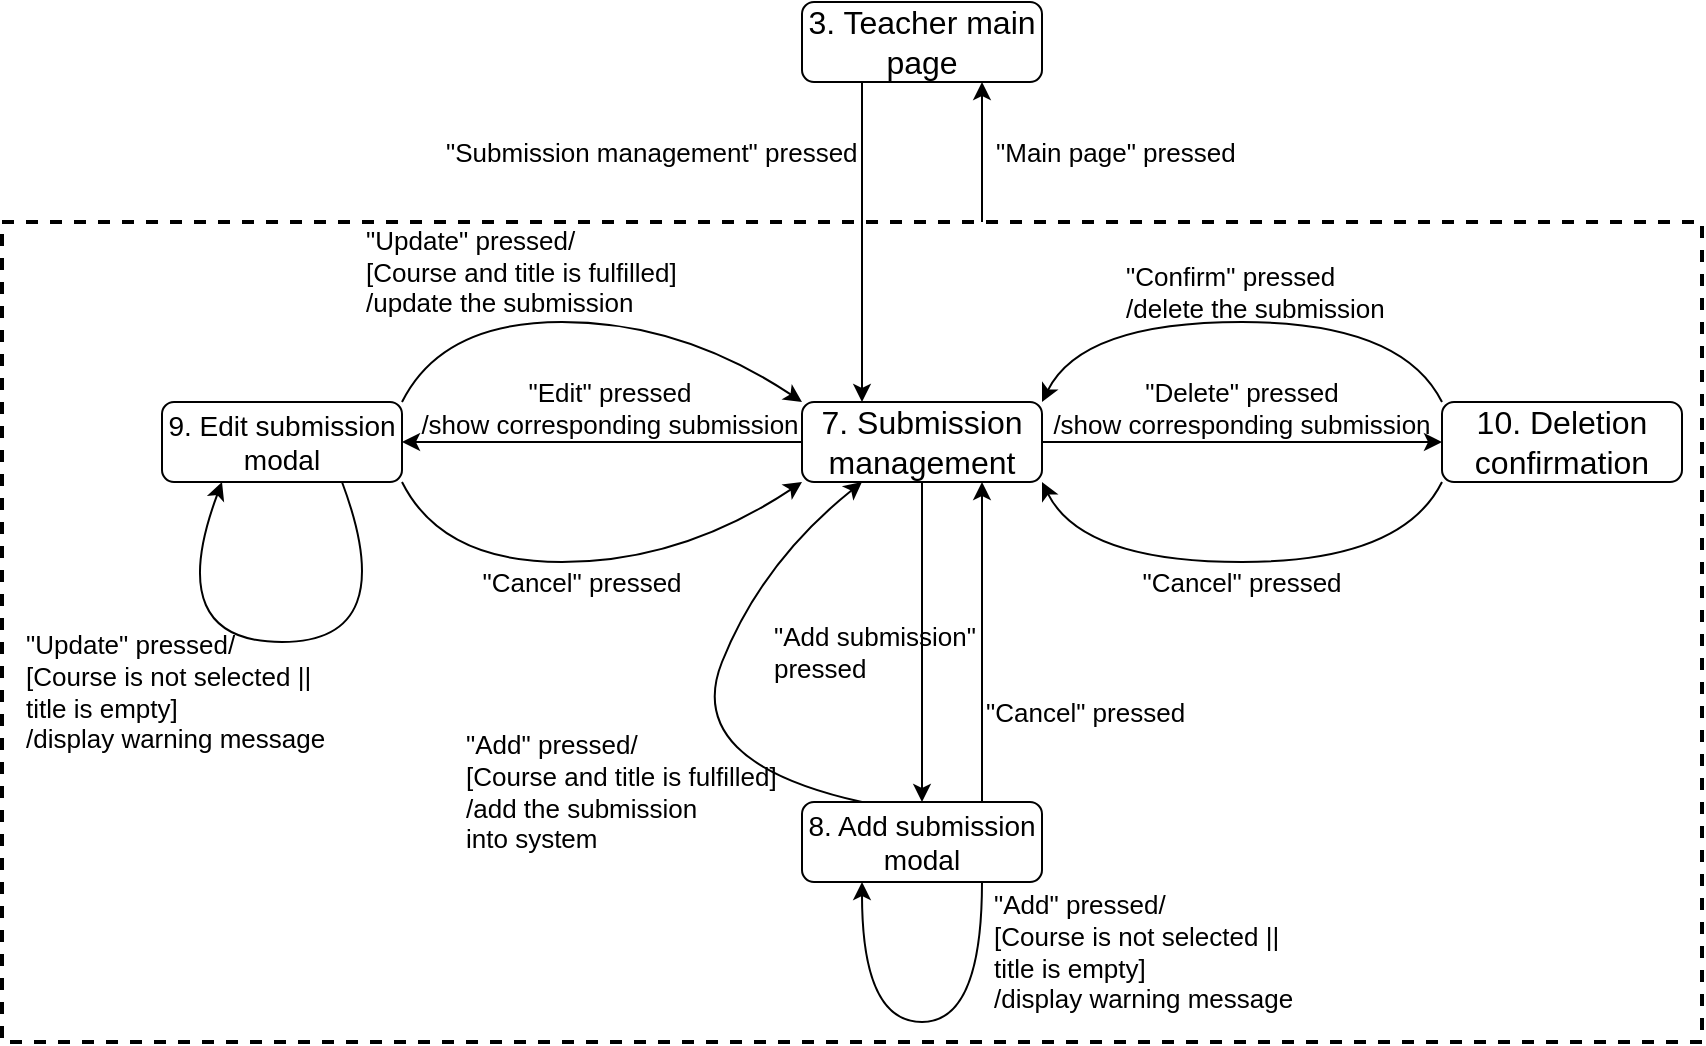 <mxfile version="12.6.5" type="device"><diagram id="IkaznP3qzCm3B718_ya7" name="第 1 页"><mxGraphModel dx="1086" dy="806" grid="1" gridSize="10" guides="1" tooltips="1" connect="1" arrows="1" fold="1" page="1" pageScale="1" pageWidth="1169" pageHeight="827" math="0" shadow="0"><root><mxCell id="0"/><mxCell id="1" parent="0"/><mxCell id="i8pSeYbWOi8l1O1kcmU4-1" value="" style="rounded=0;whiteSpace=wrap;html=1;fillColor=none;dashed=1;strokeWidth=2;" vertex="1" parent="1"><mxGeometry x="240" y="150" width="850" height="410" as="geometry"/></mxCell><mxCell id="oi1giu852-D6zP3ifSK6-3" style="edgeStyle=orthogonalEdgeStyle;rounded=0;orthogonalLoop=1;jettySize=auto;html=1;" parent="1" source="oi1giu852-D6zP3ifSK6-1" target="oi1giu852-D6zP3ifSK6-2" edge="1"><mxGeometry relative="1" as="geometry"/></mxCell><mxCell id="oi1giu852-D6zP3ifSK6-10" style="edgeStyle=orthogonalEdgeStyle;rounded=0;orthogonalLoop=1;jettySize=auto;html=1;" parent="1" source="oi1giu852-D6zP3ifSK6-1" target="oi1giu852-D6zP3ifSK6-9" edge="1"><mxGeometry relative="1" as="geometry"/></mxCell><mxCell id="oi1giu852-D6zP3ifSK6-16" style="edgeStyle=orthogonalEdgeStyle;rounded=0;orthogonalLoop=1;jettySize=auto;html=1;" parent="1" source="oi1giu852-D6zP3ifSK6-1" target="oi1giu852-D6zP3ifSK6-5" edge="1"><mxGeometry relative="1" as="geometry"/></mxCell><mxCell id="oi1giu852-D6zP3ifSK6-33" style="edgeStyle=orthogonalEdgeStyle;rounded=0;orthogonalLoop=1;jettySize=auto;html=1;entryX=0.75;entryY=1;entryDx=0;entryDy=0;" parent="1" source="i8pSeYbWOi8l1O1kcmU4-1" target="oi1giu852-D6zP3ifSK6-30" edge="1"><mxGeometry relative="1" as="geometry"><Array as="points"><mxPoint x="730" y="130"/><mxPoint x="730" y="130"/></Array></mxGeometry></mxCell><mxCell id="oi1giu852-D6zP3ifSK6-1" value="&lt;font style=&quot;font-size: 16px&quot;&gt;7. Submission management&lt;/font&gt;" style="rounded=1;whiteSpace=wrap;html=1;" parent="1" vertex="1"><mxGeometry x="640" y="240" width="120" height="40" as="geometry"/></mxCell><mxCell id="oi1giu852-D6zP3ifSK6-21" style="edgeStyle=orthogonalEdgeStyle;rounded=0;orthogonalLoop=1;jettySize=auto;html=1;exitX=0.75;exitY=0;exitDx=0;exitDy=0;entryX=0.75;entryY=1;entryDx=0;entryDy=0;" parent="1" source="oi1giu852-D6zP3ifSK6-2" target="oi1giu852-D6zP3ifSK6-1" edge="1"><mxGeometry relative="1" as="geometry"/></mxCell><mxCell id="oi1giu852-D6zP3ifSK6-2" value="&lt;font style=&quot;font-size: 14px&quot;&gt;8. Add submission modal&lt;/font&gt;" style="rounded=1;whiteSpace=wrap;html=1;" parent="1" vertex="1"><mxGeometry x="640" y="440" width="120" height="40" as="geometry"/></mxCell><mxCell id="oi1giu852-D6zP3ifSK6-4" value="&lt;font style=&quot;font-size: 13px&quot;&gt;&quot;Add submission&quot;&lt;br&gt;pressed&lt;/font&gt;" style="text;html=1;strokeColor=none;fillColor=none;align=left;verticalAlign=middle;whiteSpace=wrap;rounded=0;" parent="1" vertex="1"><mxGeometry x="624" y="350" width="110" height="30" as="geometry"/></mxCell><mxCell id="oi1giu852-D6zP3ifSK6-5" value="&lt;font style=&quot;font-size: 16px&quot;&gt;10. Deletion confirmation&lt;/font&gt;" style="rounded=1;whiteSpace=wrap;html=1;" parent="1" vertex="1"><mxGeometry x="960" y="240" width="120" height="40" as="geometry"/></mxCell><mxCell id="oi1giu852-D6zP3ifSK6-9" value="&lt;font style=&quot;font-size: 14px&quot;&gt;9. Edit submission modal&lt;/font&gt;" style="rounded=1;whiteSpace=wrap;html=1;" parent="1" vertex="1"><mxGeometry x="320" y="240" width="120" height="40" as="geometry"/></mxCell><mxCell id="oi1giu852-D6zP3ifSK6-11" value="&lt;font style=&quot;font-size: 13px&quot;&gt;&quot;Edit&quot; pressed&lt;br&gt;/show corresponding submission&lt;br&gt;&lt;/font&gt;" style="text;html=1;strokeColor=none;fillColor=none;align=center;verticalAlign=middle;whiteSpace=wrap;rounded=0;" parent="1" vertex="1"><mxGeometry x="439" y="226" width="210" height="34" as="geometry"/></mxCell><mxCell id="oi1giu852-D6zP3ifSK6-14" value="&lt;font style=&quot;font-size: 13px&quot;&gt;&quot;Confirm&quot; pressed&lt;br&gt;/delete the submission&lt;/font&gt;" style="text;html=1;strokeColor=none;fillColor=none;align=left;verticalAlign=middle;whiteSpace=wrap;rounded=0;" parent="1" vertex="1"><mxGeometry x="800" y="160" width="140" height="50" as="geometry"/></mxCell><mxCell id="oi1giu852-D6zP3ifSK6-17" value="" style="curved=1;endArrow=classic;html=1;exitX=0;exitY=0;exitDx=0;exitDy=0;entryX=1;entryY=0;entryDx=0;entryDy=0;" parent="1" source="oi1giu852-D6zP3ifSK6-5" target="oi1giu852-D6zP3ifSK6-1" edge="1"><mxGeometry width="50" height="50" relative="1" as="geometry"><mxPoint x="710" y="260" as="sourcePoint"/><mxPoint x="760" y="210" as="targetPoint"/><Array as="points"><mxPoint x="940" y="200"/><mxPoint x="780" y="200"/></Array></mxGeometry></mxCell><mxCell id="oi1giu852-D6zP3ifSK6-18" value="" style="curved=1;endArrow=classic;html=1;exitX=0;exitY=1;exitDx=0;exitDy=0;entryX=1;entryY=1;entryDx=0;entryDy=0;" parent="1" source="oi1giu852-D6zP3ifSK6-5" target="oi1giu852-D6zP3ifSK6-1" edge="1"><mxGeometry width="50" height="50" relative="1" as="geometry"><mxPoint x="880" y="340" as="sourcePoint"/><mxPoint x="760" y="340" as="targetPoint"/><Array as="points"><mxPoint x="940" y="320"/><mxPoint x="780" y="320"/></Array></mxGeometry></mxCell><mxCell id="oi1giu852-D6zP3ifSK6-19" value="&lt;font style=&quot;font-size: 13px&quot;&gt;&quot;Cancel&quot; pressed&lt;/font&gt;" style="text;html=1;strokeColor=none;fillColor=none;align=center;verticalAlign=middle;whiteSpace=wrap;rounded=0;" parent="1" vertex="1"><mxGeometry x="800" y="320" width="120" height="20" as="geometry"/></mxCell><mxCell id="oi1giu852-D6zP3ifSK6-22" value="&lt;font style=&quot;font-size: 13px&quot;&gt;&quot;Cancel&quot; pressed&lt;/font&gt;" style="text;html=1;strokeColor=none;fillColor=none;align=left;verticalAlign=middle;whiteSpace=wrap;rounded=0;" parent="1" vertex="1"><mxGeometry x="730" y="380" width="110" height="30" as="geometry"/></mxCell><mxCell id="oi1giu852-D6zP3ifSK6-23" value="" style="curved=1;endArrow=classic;html=1;entryX=0.25;entryY=1;entryDx=0;entryDy=0;exitX=0.25;exitY=0;exitDx=0;exitDy=0;" parent="1" source="oi1giu852-D6zP3ifSK6-2" target="oi1giu852-D6zP3ifSK6-1" edge="1"><mxGeometry width="50" height="50" relative="1" as="geometry"><mxPoint x="710" y="260" as="sourcePoint"/><mxPoint x="760" y="210" as="targetPoint"/><Array as="points"><mxPoint x="580" y="420"/><mxPoint x="620" y="320"/></Array></mxGeometry></mxCell><mxCell id="oi1giu852-D6zP3ifSK6-24" value="&lt;font style=&quot;font-size: 13px&quot;&gt;&quot;Add&quot; pressed/&lt;br&gt;[Course and title is fulfilled]&lt;br&gt;/add the submission&lt;br&gt;into system&lt;/font&gt;" style="text;html=1;strokeColor=none;fillColor=none;align=left;verticalAlign=middle;whiteSpace=wrap;rounded=0;" parent="1" vertex="1"><mxGeometry x="470" y="400" width="160" height="70" as="geometry"/></mxCell><mxCell id="oi1giu852-D6zP3ifSK6-25" value="" style="curved=1;endArrow=classic;html=1;exitX=1;exitY=0;exitDx=0;exitDy=0;entryX=0;entryY=0;entryDx=0;entryDy=0;" parent="1" source="oi1giu852-D6zP3ifSK6-9" target="oi1giu852-D6zP3ifSK6-1" edge="1"><mxGeometry width="50" height="50" relative="1" as="geometry"><mxPoint x="600" y="195" as="sourcePoint"/><mxPoint x="400" y="195" as="targetPoint"/><Array as="points"><mxPoint x="460" y="200"/><mxPoint x="580" y="200"/></Array></mxGeometry></mxCell><mxCell id="oi1giu852-D6zP3ifSK6-26" value="&lt;font style=&quot;font-size: 13px&quot;&gt;&quot;Update&quot; pressed/&lt;br&gt;[Course and title is fulfilled]&lt;br&gt;/update the submission&lt;/font&gt;" style="text;html=1;strokeColor=none;fillColor=none;align=left;verticalAlign=middle;whiteSpace=wrap;rounded=0;" parent="1" vertex="1"><mxGeometry x="420" y="150" width="170" height="50" as="geometry"/></mxCell><mxCell id="oi1giu852-D6zP3ifSK6-28" value="" style="curved=1;endArrow=classic;html=1;exitX=1;exitY=1;exitDx=0;exitDy=0;entryX=0;entryY=1;entryDx=0;entryDy=0;" parent="1" source="oi1giu852-D6zP3ifSK6-9" target="oi1giu852-D6zP3ifSK6-1" edge="1"><mxGeometry width="50" height="50" relative="1" as="geometry"><mxPoint x="440" y="350" as="sourcePoint"/><mxPoint x="640" y="350" as="targetPoint"/><Array as="points"><mxPoint x="460" y="320"/><mxPoint x="580" y="320"/></Array></mxGeometry></mxCell><mxCell id="oi1giu852-D6zP3ifSK6-29" value="&lt;font style=&quot;font-size: 13px&quot;&gt;&quot;Cancel&quot; pressed&lt;/font&gt;" style="text;html=1;strokeColor=none;fillColor=none;align=center;verticalAlign=middle;whiteSpace=wrap;rounded=0;" parent="1" vertex="1"><mxGeometry x="470" y="320" width="120" height="20" as="geometry"/></mxCell><mxCell id="oi1giu852-D6zP3ifSK6-31" style="edgeStyle=orthogonalEdgeStyle;rounded=0;orthogonalLoop=1;jettySize=auto;html=1;exitX=0.25;exitY=1;exitDx=0;exitDy=0;entryX=0.25;entryY=0;entryDx=0;entryDy=0;" parent="1" source="oi1giu852-D6zP3ifSK6-30" target="oi1giu852-D6zP3ifSK6-1" edge="1"><mxGeometry relative="1" as="geometry"/></mxCell><mxCell id="oi1giu852-D6zP3ifSK6-30" value="&lt;font style=&quot;font-size: 16px&quot;&gt;3. Teacher main page&lt;/font&gt;" style="rounded=1;whiteSpace=wrap;html=1;" parent="1" vertex="1"><mxGeometry x="640" y="40" width="120" height="40" as="geometry"/></mxCell><mxCell id="oi1giu852-D6zP3ifSK6-32" value="&lt;span style=&quot;font-size: 13px&quot;&gt;&quot;Submission management&quot; pressed&lt;/span&gt;" style="text;html=1;strokeColor=none;fillColor=none;align=left;verticalAlign=middle;whiteSpace=wrap;rounded=0;" parent="1" vertex="1"><mxGeometry x="460" y="105" width="210" height="20" as="geometry"/></mxCell><mxCell id="oi1giu852-D6zP3ifSK6-36" value="&lt;span style=&quot;font-size: 13px&quot;&gt;&quot;Main page&quot; pressed&lt;/span&gt;" style="text;html=1;strokeColor=none;fillColor=none;align=left;verticalAlign=middle;whiteSpace=wrap;rounded=0;" parent="1" vertex="1"><mxGeometry x="735" y="100" width="135" height="30" as="geometry"/></mxCell><mxCell id="oi1giu852-D6zP3ifSK6-37" value="" style="curved=1;endArrow=classic;html=1;entryX=0.25;entryY=1;entryDx=0;entryDy=0;exitX=0.75;exitY=1;exitDx=0;exitDy=0;" parent="1" source="oi1giu852-D6zP3ifSK6-2" target="oi1giu852-D6zP3ifSK6-2" edge="1"><mxGeometry width="50" height="50" relative="1" as="geometry"><mxPoint x="730" y="510" as="sourcePoint"/><mxPoint x="780" y="460" as="targetPoint"/><Array as="points"><mxPoint x="730" y="550"/><mxPoint x="670" y="550"/></Array></mxGeometry></mxCell><mxCell id="oi1giu852-D6zP3ifSK6-38" value="&lt;font style=&quot;font-size: 13px&quot;&gt;&quot;Add&quot; pressed/&lt;br&gt;[Course is not selected || title is empty]&lt;br&gt;/display warning message&lt;/font&gt;" style="text;html=1;strokeColor=none;fillColor=none;align=left;verticalAlign=middle;whiteSpace=wrap;rounded=0;" parent="1" vertex="1"><mxGeometry x="734" y="480" width="160" height="70" as="geometry"/></mxCell><mxCell id="oi1giu852-D6zP3ifSK6-39" value="&lt;font style=&quot;font-size: 13px&quot;&gt;&quot;Update&quot; pressed/&lt;br&gt;[Course is not selected || title is empty]&lt;br&gt;/display warning message&lt;/font&gt;" style="text;html=1;strokeColor=none;fillColor=none;align=left;verticalAlign=middle;whiteSpace=wrap;rounded=0;" parent="1" vertex="1"><mxGeometry x="250" y="350" width="160" height="70" as="geometry"/></mxCell><mxCell id="oi1giu852-D6zP3ifSK6-40" value="" style="curved=1;endArrow=classic;html=1;entryX=0.25;entryY=1;entryDx=0;entryDy=0;exitX=0.75;exitY=1;exitDx=0;exitDy=0;" parent="1" source="oi1giu852-D6zP3ifSK6-9" target="oi1giu852-D6zP3ifSK6-9" edge="1"><mxGeometry width="50" height="50" relative="1" as="geometry"><mxPoint x="310" y="350" as="sourcePoint"/><mxPoint x="360" y="300" as="targetPoint"/><Array as="points"><mxPoint x="440" y="360"/><mxPoint x="320" y="360"/></Array></mxGeometry></mxCell><mxCell id="bVH0HG1uE_hrRjGUICfw-1" value="&lt;font style=&quot;font-size: 13px&quot;&gt;&quot;Delete&quot; pressed&lt;br&gt;/show corresponding submission&lt;br&gt;&lt;/font&gt;" style="text;html=1;strokeColor=none;fillColor=none;align=center;verticalAlign=middle;whiteSpace=wrap;rounded=0;" parent="1" vertex="1"><mxGeometry x="755" y="226" width="210" height="34" as="geometry"/></mxCell></root></mxGraphModel></diagram></mxfile>